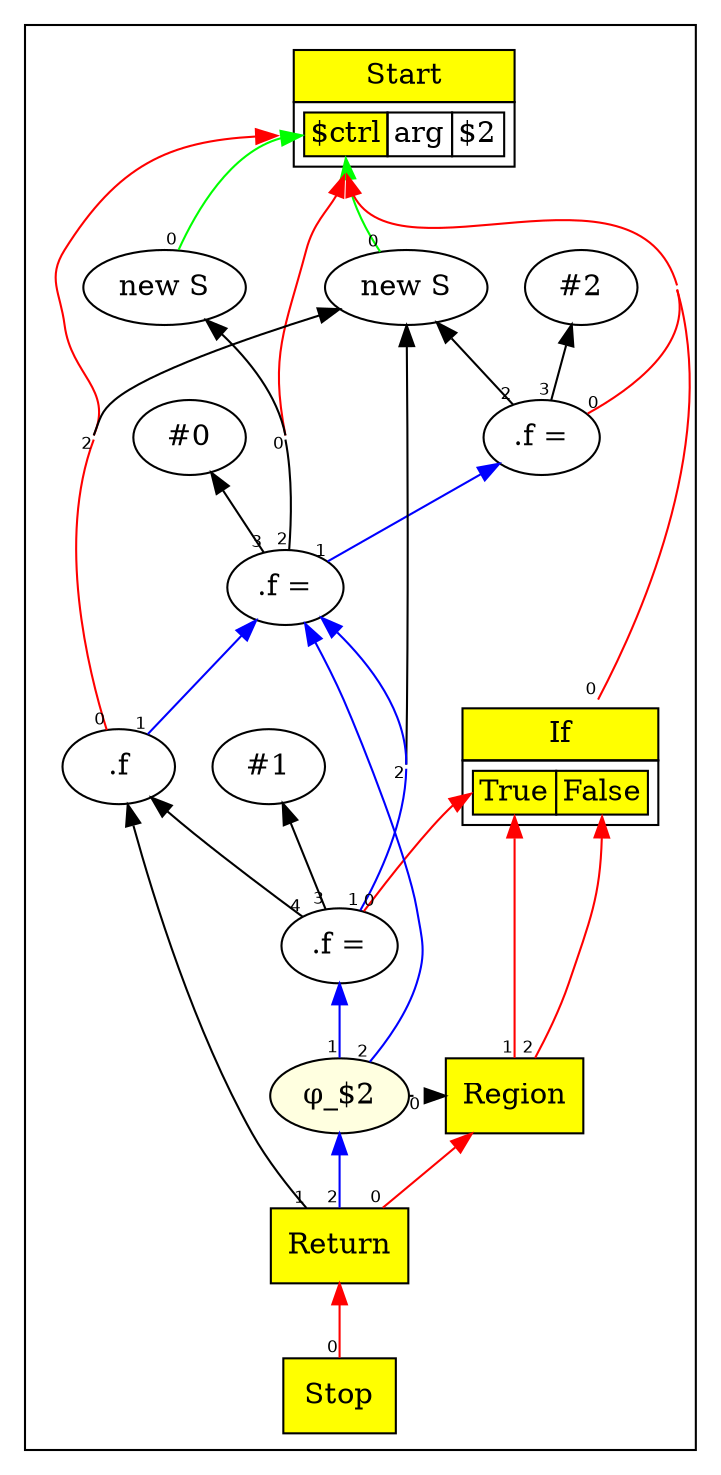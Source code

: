 digraph chapter11 {
/*
struct S { int f; }
S v=new S;
v.f = 2;
int i=new S.f;
i=v.f;
if (arg) v.f=1;
return i;

*/
	rankdir=BT;
	concentrate="true";
	compound="true";
	subgraph cluster_Nodes {
		Start2 [ shape=plaintext label=<
			<TABLE BORDER="0" CELLBORDER="1" CELLSPACING="0" CELLPADDING="4">
			<TR><TD BGCOLOR="yellow">Start</TD></TR>
			<TR><TD>
				<TABLE BORDER="0" CELLBORDER="1" CELLSPACING="0">
				<TR><TD PORT="p0" BGCOLOR="yellow">$ctrl</TD><TD PORT="p1">arg</TD><TD PORT="p2">$2</TD></TR>
				</TABLE>
			</TD></TR>
			</TABLE>>
		];
		Stop3 [ shape=box style=filled fillcolor=yellow label="Stop" ];
		Con_4 [ label="#0" ];
		new9 [ label="new S" ];
		Con_11 [ label="#2" ];
		Store12 [ label=".f =" ];
		new13 [ label="new S" ];
		Store14 [ label=".f =" ];
		Load16 [ label=".f" ];
		If17 [ shape=plaintext label=<
			<TABLE BORDER="0" CELLBORDER="1" CELLSPACING="0" CELLPADDING="4">
			<TR><TD BGCOLOR="yellow">If</TD></TR>
			<TR><TD>
				<TABLE BORDER="0" CELLBORDER="1" CELLSPACING="0">
				<TR><TD PORT="p0" BGCOLOR="yellow">True</TD><TD PORT="p1" BGCOLOR="yellow">False</TD></TR>
				</TABLE>
			</TD></TR>
			</TABLE>>
		];
		Con_21 [ label="#1" ];
		Store22 [ label=".f =" ];
		Region23 [ shape=box style=filled fillcolor=yellow label="Region" ];
		Phi_224 [ style=filled fillcolor=lightyellow label="&phi;_$2" ];
		Return25 [ shape=box style=filled fillcolor=yellow label="Return" ];
		{ rank=same; Region23;Phi_224;}
	}
	edge [ fontname=Helvetica, fontsize=8 ];
	Stop3 -> Return25[taillabel=0 color=red];
	new9 -> Start2:p0[taillabel=0 color=green];
	Store12 -> Start2:p0[taillabel=0 color=red];
	Store12 -> Start2:p2[taillabel=1 color=blue];
	Store12 -> new9[taillabel=2];
	Store12 -> Con_11[taillabel=3];
	new13 -> Start2:p0[taillabel=0 color=green];
	Store14 -> Start2:p0[taillabel=0 color=red];
	Store14 -> Store12[taillabel=1 color=blue];
	Store14 -> new13[taillabel=2];
	Store14 -> Con_4[taillabel=3];
	Load16 -> Start2:p0[taillabel=0 color=red];
	Load16 -> Store14[taillabel=1 color=blue];
	Load16 -> new9[taillabel=2];
	If17 -> Start2:p0[taillabel=0 color=red];
	If17 -> Start2:p1[taillabel=1];
	Store22 -> If17:p0[taillabel=0 color=red];
	Store22 -> Store14[taillabel=1 color=blue];
	Store22 -> new9[taillabel=2];
	Store22 -> Con_21[taillabel=3];
	Store22 -> Load16[taillabel=4];
	Region23 -> If17:p0[taillabel=1 color=red];
	Region23 -> If17:p1[taillabel=2 color=red];
	Phi_224 -> Region23 [style=dotted taillabel=0];
	Phi_224 -> Store22[taillabel=1 color=blue];
	Phi_224 -> Store14[taillabel=2 color=blue constraint=false];
	Return25 -> Region23[taillabel=0 color=red];
	Return25 -> Load16[taillabel=1];
	Return25 -> Phi_224[taillabel=2 color=blue];
}
